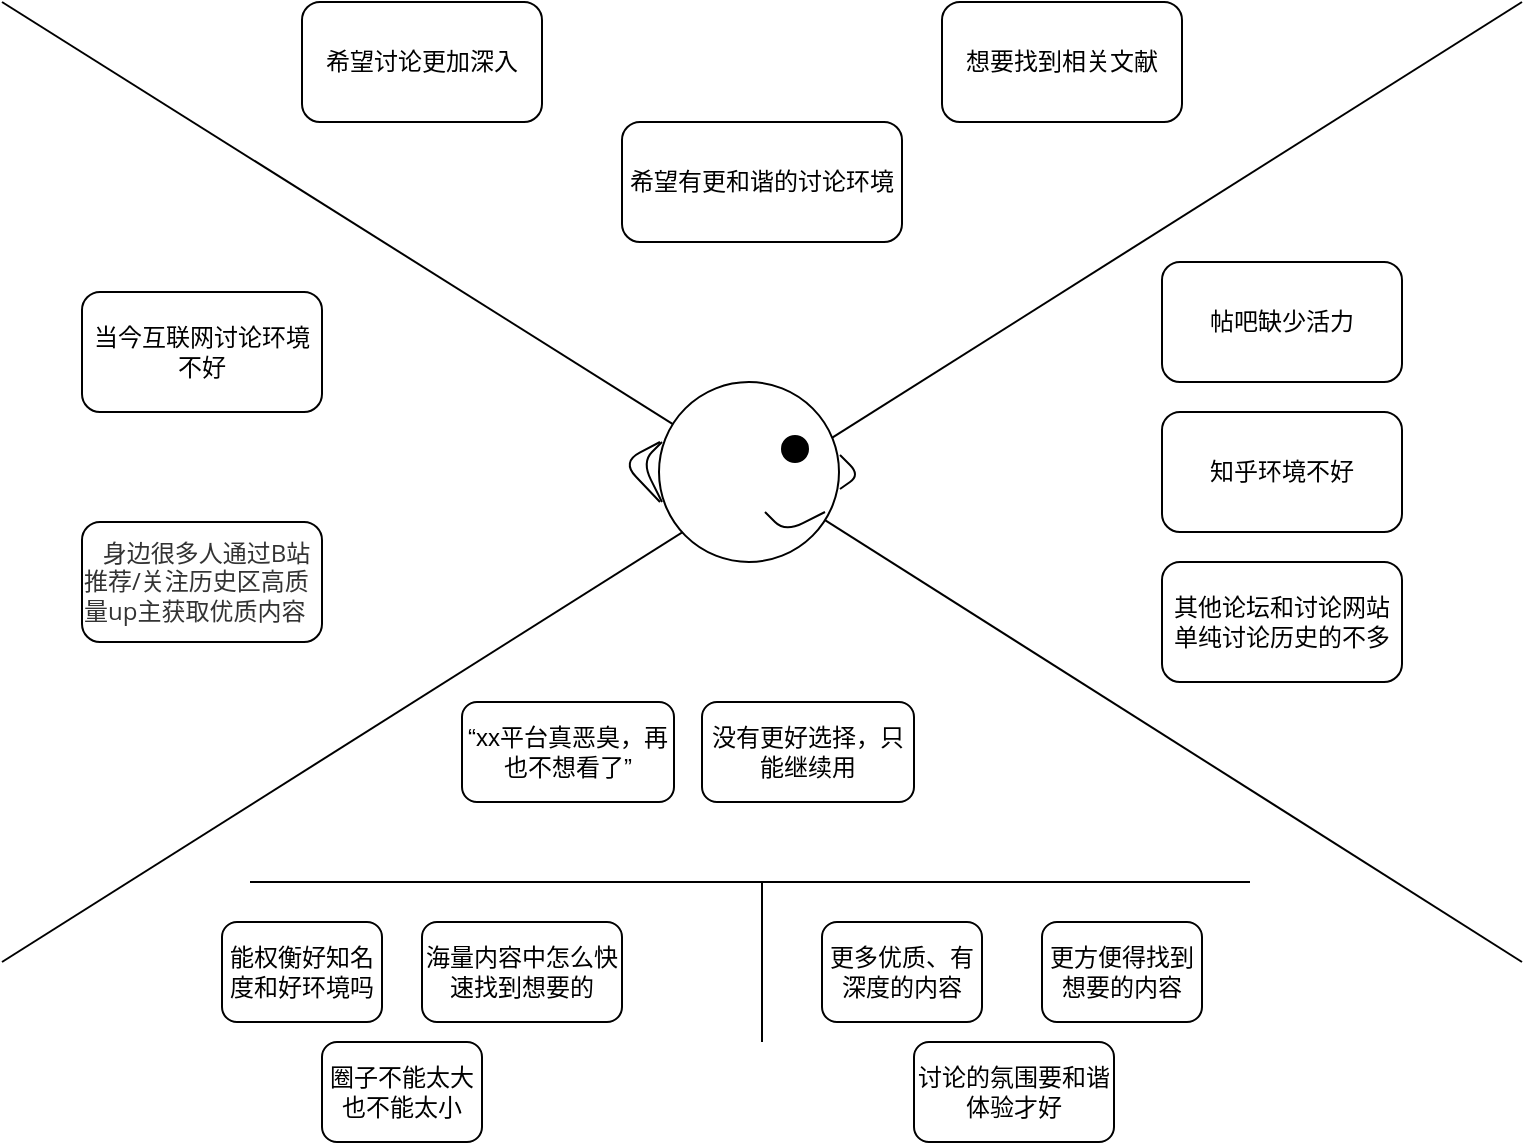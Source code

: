 <mxfile><diagram id="8hWP_aCpr3SiQ-K8AfMc" name="Page-1"><mxGraphModel dx="825" dy="458" grid="1" gridSize="10" guides="1" tooltips="1" connect="1" arrows="1" fold="1" page="1" pageScale="1" pageWidth="827" pageHeight="1169" math="0" shadow="0"><root><mxCell id="0"/><mxCell id="1" parent="0"/><mxCell id="o9OmI6OuXcPGQ3Csgr8X-1" value="" style="endArrow=none;html=1;rounded=0;startArrow=none;" parent="1" source="o9OmI6OuXcPGQ3Csgr8X-3" edge="1"><mxGeometry width="50" height="50" relative="1" as="geometry"><mxPoint x="40" y="40" as="sourcePoint"/><mxPoint x="800" y="520" as="targetPoint"/></mxGeometry></mxCell><mxCell id="o9OmI6OuXcPGQ3Csgr8X-2" value="" style="endArrow=none;html=1;rounded=0;" parent="1" edge="1"><mxGeometry width="50" height="50" relative="1" as="geometry"><mxPoint x="40" y="520" as="sourcePoint"/><mxPoint x="800" y="40" as="targetPoint"/></mxGeometry></mxCell><mxCell id="o9OmI6OuXcPGQ3Csgr8X-3" value="" style="ellipse;whiteSpace=wrap;html=1;" parent="1" vertex="1"><mxGeometry x="368.5" y="230" width="90" height="90" as="geometry"/></mxCell><mxCell id="o9OmI6OuXcPGQ3Csgr8X-4" value="" style="endArrow=none;html=1;rounded=0;" parent="1" target="o9OmI6OuXcPGQ3Csgr8X-3" edge="1"><mxGeometry width="50" height="50" relative="1" as="geometry"><mxPoint x="40" y="40" as="sourcePoint"/><mxPoint x="800" y="520" as="targetPoint"/></mxGeometry></mxCell><mxCell id="o9OmI6OuXcPGQ3Csgr8X-5" value="希望讨论更加深入" style="rounded=1;whiteSpace=wrap;html=1;" parent="1" vertex="1"><mxGeometry x="190" y="40" width="120" height="60" as="geometry"/></mxCell><mxCell id="o9OmI6OuXcPGQ3Csgr8X-6" value="希望有更和谐的讨论环境" style="rounded=1;whiteSpace=wrap;html=1;" parent="1" vertex="1"><mxGeometry x="350" y="100" width="140" height="60" as="geometry"/></mxCell><mxCell id="o9OmI6OuXcPGQ3Csgr8X-7" value="想要找到相关文献" style="rounded=1;whiteSpace=wrap;html=1;" parent="1" vertex="1"><mxGeometry x="510" y="40" width="120" height="60" as="geometry"/></mxCell><mxCell id="o9OmI6OuXcPGQ3Csgr8X-9" value="当今互联网讨论环境不好" style="rounded=1;whiteSpace=wrap;html=1;" parent="1" vertex="1"><mxGeometry x="80" y="185" width="120" height="60" as="geometry"/></mxCell><mxCell id="o9OmI6OuXcPGQ3Csgr8X-10" value="" style="endArrow=none;html=1;rounded=0;" parent="1" edge="1"><mxGeometry width="50" height="50" relative="1" as="geometry"><mxPoint x="164" y="480" as="sourcePoint"/><mxPoint x="664" y="480" as="targetPoint"/></mxGeometry></mxCell><mxCell id="o9OmI6OuXcPGQ3Csgr8X-11" value="" style="endArrow=none;html=1;rounded=0;" parent="1" edge="1"><mxGeometry width="50" height="50" relative="1" as="geometry"><mxPoint x="420" y="560" as="sourcePoint"/><mxPoint x="420" y="480" as="targetPoint"/></mxGeometry></mxCell><mxCell id="o9OmI6OuXcPGQ3Csgr8X-12" value="帖吧缺少活力" style="rounded=1;whiteSpace=wrap;html=1;" parent="1" vertex="1"><mxGeometry x="620" y="170" width="120" height="60" as="geometry"/></mxCell><mxCell id="o9OmI6OuXcPGQ3Csgr8X-13" value="能权衡好知名度和好环境吗" style="rounded=1;whiteSpace=wrap;html=1;" parent="1" vertex="1"><mxGeometry x="150" y="500" width="80" height="50" as="geometry"/></mxCell><mxCell id="o9OmI6OuXcPGQ3Csgr8X-14" value="知乎环境不好" style="rounded=1;whiteSpace=wrap;html=1;" parent="1" vertex="1"><mxGeometry x="620" y="245" width="120" height="60" as="geometry"/></mxCell><mxCell id="o9OmI6OuXcPGQ3Csgr8X-15" value="其他论坛和讨论网站单纯讨论历史的不多" style="rounded=1;whiteSpace=wrap;html=1;" parent="1" vertex="1"><mxGeometry x="620" y="320" width="120" height="60" as="geometry"/></mxCell><mxCell id="o9OmI6OuXcPGQ3Csgr8X-16" value="海量内容中怎么快速找到想要的" style="rounded=1;whiteSpace=wrap;html=1;" parent="1" vertex="1"><mxGeometry x="250" y="500" width="100" height="50" as="geometry"/></mxCell><mxCell id="o9OmI6OuXcPGQ3Csgr8X-17" value="&lt;div style=&quot;text-align: left&quot;&gt;&lt;font color=&quot;#333333&quot; face=&quot;Open Sans, Clear Sans, Helvetica Neue, Helvetica, Arial, Segoe UI Emoji, sans-serif&quot; style=&quot;font-size: 12px&quot;&gt;&amp;nbsp; &amp;nbsp;身边很多人通过B站推荐/关注历史区高质量up主获取优质内容&lt;/font&gt;&lt;/div&gt;" style="rounded=1;whiteSpace=wrap;html=1;" parent="1" vertex="1"><mxGeometry x="80" y="300" width="120" height="60" as="geometry"/></mxCell><mxCell id="o9OmI6OuXcPGQ3Csgr8X-18" value="圈子不能太大也不能太小" style="rounded=1;whiteSpace=wrap;html=1;" parent="1" vertex="1"><mxGeometry x="200" y="560" width="80" height="50" as="geometry"/></mxCell><mxCell id="o9OmI6OuXcPGQ3Csgr8X-19" value="更多优质、有深度的内容" style="rounded=1;whiteSpace=wrap;html=1;" parent="1" vertex="1"><mxGeometry x="450" y="500" width="80" height="50" as="geometry"/></mxCell><mxCell id="o9OmI6OuXcPGQ3Csgr8X-20" value="更方便得找到想要的内容" style="rounded=1;whiteSpace=wrap;html=1;" parent="1" vertex="1"><mxGeometry x="560" y="500" width="80" height="50" as="geometry"/></mxCell><mxCell id="o9OmI6OuXcPGQ3Csgr8X-21" value="“xx平台真恶臭，再也不想看了”" style="rounded=1;whiteSpace=wrap;html=1;" parent="1" vertex="1"><mxGeometry x="270" y="390" width="106" height="50" as="geometry"/></mxCell><mxCell id="o9OmI6OuXcPGQ3Csgr8X-22" value="没有更好选择，只能继续用" style="rounded=1;whiteSpace=wrap;html=1;" parent="1" vertex="1"><mxGeometry x="390" y="390" width="106" height="50" as="geometry"/></mxCell><mxCell id="2" value="讨论的氛围要和谐体验才好" style="rounded=1;whiteSpace=wrap;html=1;" vertex="1" parent="1"><mxGeometry x="496" y="560" width="100" height="50" as="geometry"/></mxCell><mxCell id="3" value="" style="ellipse;whiteSpace=wrap;html=1;aspect=fixed;fillColor=#000000;" vertex="1" parent="1"><mxGeometry x="430" y="257" width="13" height="13" as="geometry"/></mxCell><mxCell id="6" value="" style="endArrow=none;html=1;" edge="1" parent="1"><mxGeometry width="50" height="50" relative="1" as="geometry"><mxPoint x="421.5" y="295" as="sourcePoint"/><mxPoint x="451.5" y="295" as="targetPoint"/><Array as="points"><mxPoint x="431.5" y="305"/></Array></mxGeometry></mxCell><mxCell id="8" value="" style="endArrow=none;html=1;" edge="1" parent="1"><mxGeometry width="50" height="50" relative="1" as="geometry"><mxPoint x="459" y="283.5" as="sourcePoint"/><mxPoint x="459" y="266.5" as="targetPoint"/><Array as="points"><mxPoint x="469" y="276.5"/></Array></mxGeometry></mxCell><mxCell id="10" value="" style="endArrow=none;html=1;" edge="1" parent="1"><mxGeometry width="50" height="50" relative="1" as="geometry"><mxPoint x="370" y="290" as="sourcePoint"/><mxPoint x="370" y="260" as="targetPoint"/><Array as="points"><mxPoint x="360" y="270"/></Array></mxGeometry></mxCell><mxCell id="11" value="" style="endArrow=none;html=1;" edge="1" parent="1"><mxGeometry width="50" height="50" relative="1" as="geometry"><mxPoint x="369" y="290" as="sourcePoint"/><mxPoint x="369" y="260" as="targetPoint"/><Array as="points"><mxPoint x="350" y="270"/></Array></mxGeometry></mxCell></root></mxGraphModel></diagram></mxfile>